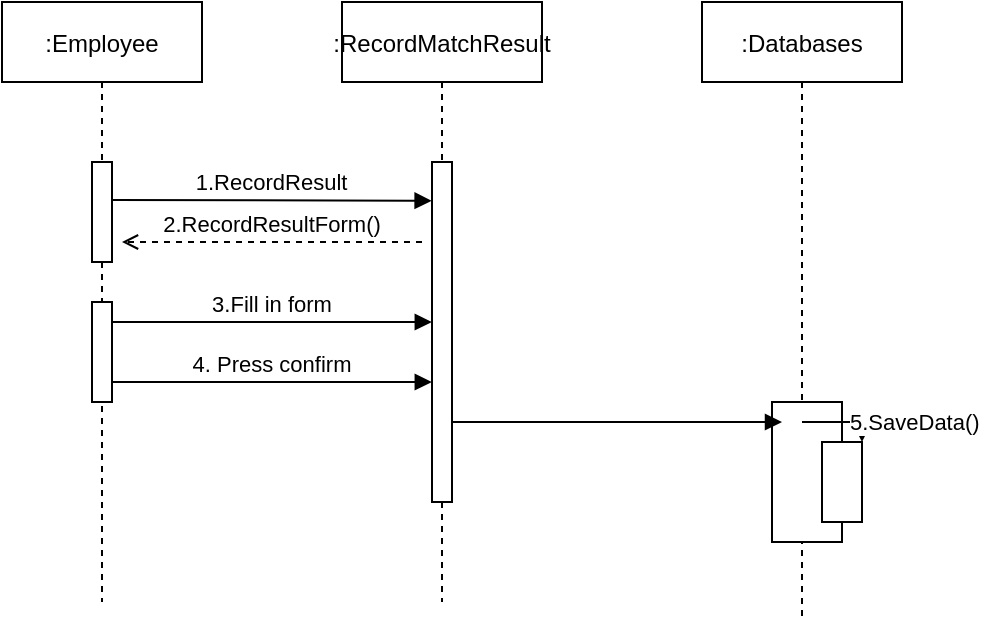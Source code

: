 <mxfile version="15.5.6" type="device"><diagram id="kgpKYQtTHZ0yAKxKKP6v" name="Page-1"><mxGraphModel dx="1038" dy="579" grid="1" gridSize="10" guides="1" tooltips="1" connect="1" arrows="1" fold="1" page="1" pageScale="1" pageWidth="850" pageHeight="1100" math="0" shadow="0"><root><mxCell id="0"/><mxCell id="1" parent="0"/><mxCell id="3nuBFxr9cyL0pnOWT2aG-1" value=":Employee" style="shape=umlLifeline;perimeter=lifelinePerimeter;container=1;collapsible=0;recursiveResize=0;rounded=0;shadow=0;strokeWidth=1;" parent="1" vertex="1"><mxGeometry x="120" y="80" width="100" height="300" as="geometry"/></mxCell><mxCell id="3nuBFxr9cyL0pnOWT2aG-2" value="" style="points=[];perimeter=orthogonalPerimeter;rounded=0;shadow=0;strokeWidth=1;" parent="3nuBFxr9cyL0pnOWT2aG-1" vertex="1"><mxGeometry x="45" y="80" width="10" height="50" as="geometry"/></mxCell><mxCell id="-HX3DmzL5B57GcjSRY9X-5" value="2.RecordResultForm()" style="verticalAlign=bottom;endArrow=open;shadow=0;strokeWidth=1;dashed=1;endFill=0;" edge="1" parent="3nuBFxr9cyL0pnOWT2aG-1"><mxGeometry relative="1" as="geometry"><mxPoint x="210" y="120" as="sourcePoint"/><mxPoint x="60" y="120" as="targetPoint"/><mxPoint as="offset"/></mxGeometry></mxCell><mxCell id="-HX3DmzL5B57GcjSRY9X-7" value="" style="points=[];perimeter=orthogonalPerimeter;rounded=0;shadow=0;strokeWidth=1;" vertex="1" parent="3nuBFxr9cyL0pnOWT2aG-1"><mxGeometry x="45" y="150" width="10" height="50" as="geometry"/></mxCell><mxCell id="-HX3DmzL5B57GcjSRY9X-8" value="3.Fill in form" style="verticalAlign=bottom;endArrow=block;shadow=0;strokeWidth=1;exitX=1.46;exitY=0.412;exitDx=0;exitDy=0;exitPerimeter=0;" edge="1" parent="3nuBFxr9cyL0pnOWT2aG-1"><mxGeometry relative="1" as="geometry"><mxPoint x="55.0" y="160.0" as="sourcePoint"/><mxPoint x="214.9" y="160.0" as="targetPoint"/><mxPoint as="offset"/></mxGeometry></mxCell><mxCell id="-HX3DmzL5B57GcjSRY9X-9" value="4. Press confirm" style="verticalAlign=bottom;endArrow=block;shadow=0;strokeWidth=1;exitX=1.46;exitY=0.412;exitDx=0;exitDy=0;exitPerimeter=0;" edge="1" parent="3nuBFxr9cyL0pnOWT2aG-1"><mxGeometry relative="1" as="geometry"><mxPoint x="55.0" y="190" as="sourcePoint"/><mxPoint x="214.9" y="190" as="targetPoint"/><mxPoint as="offset"/></mxGeometry></mxCell><mxCell id="3nuBFxr9cyL0pnOWT2aG-5" value=":Databases" style="shape=umlLifeline;perimeter=lifelinePerimeter;container=1;collapsible=0;recursiveResize=0;rounded=0;shadow=0;strokeWidth=1;" parent="1" vertex="1"><mxGeometry x="470" y="80" width="100" height="310" as="geometry"/></mxCell><mxCell id="3nuBFxr9cyL0pnOWT2aG-6" value="" style="points=[];perimeter=orthogonalPerimeter;rounded=0;shadow=0;strokeWidth=1;" parent="3nuBFxr9cyL0pnOWT2aG-5" vertex="1"><mxGeometry x="35" y="200" width="35" height="70" as="geometry"/></mxCell><mxCell id="-HX3DmzL5B57GcjSRY9X-11" value="" style="html=1;points=[];perimeter=orthogonalPerimeter;" vertex="1" parent="3nuBFxr9cyL0pnOWT2aG-5"><mxGeometry x="60" y="220" width="20" height="40" as="geometry"/></mxCell><mxCell id="-HX3DmzL5B57GcjSRY9X-12" value="5.SaveData()" style="edgeStyle=orthogonalEdgeStyle;html=1;align=left;spacingLeft=2;endArrow=block;rounded=0;entryX=1;entryY=0;" edge="1" target="-HX3DmzL5B57GcjSRY9X-11" parent="3nuBFxr9cyL0pnOWT2aG-5"><mxGeometry relative="1" as="geometry"><mxPoint x="50" y="210" as="sourcePoint"/><Array as="points"><mxPoint x="80" y="210"/></Array></mxGeometry></mxCell><mxCell id="-HX3DmzL5B57GcjSRY9X-1" value=":RecordMatchResult" style="shape=umlLifeline;perimeter=lifelinePerimeter;container=1;collapsible=0;recursiveResize=0;rounded=0;shadow=0;strokeWidth=1;" vertex="1" parent="1"><mxGeometry x="290" y="80" width="100" height="300" as="geometry"/></mxCell><mxCell id="-HX3DmzL5B57GcjSRY9X-2" value="" style="points=[];perimeter=orthogonalPerimeter;rounded=0;shadow=0;strokeWidth=1;" vertex="1" parent="-HX3DmzL5B57GcjSRY9X-1"><mxGeometry x="45" y="80" width="10" height="170" as="geometry"/></mxCell><mxCell id="-HX3DmzL5B57GcjSRY9X-3" value="1.RecordResult" style="verticalAlign=bottom;endArrow=block;shadow=0;strokeWidth=1;exitX=0.98;exitY=0.38;exitDx=0;exitDy=0;exitPerimeter=0;entryX=-0.02;entryY=0.114;entryDx=0;entryDy=0;entryPerimeter=0;" edge="1" parent="1" source="3nuBFxr9cyL0pnOWT2aG-2" target="-HX3DmzL5B57GcjSRY9X-2"><mxGeometry x="0.003" relative="1" as="geometry"><mxPoint x="180" y="181" as="sourcePoint"/><mxPoint x="330" y="181" as="targetPoint"/><mxPoint as="offset"/></mxGeometry></mxCell><mxCell id="-HX3DmzL5B57GcjSRY9X-10" value="" style="verticalAlign=bottom;endArrow=block;shadow=0;strokeWidth=1;exitX=1.46;exitY=0.412;exitDx=0;exitDy=0;exitPerimeter=0;" edge="1" parent="1"><mxGeometry relative="1" as="geometry"><mxPoint x="345" y="290" as="sourcePoint"/><mxPoint x="510" y="290" as="targetPoint"/><mxPoint as="offset"/></mxGeometry></mxCell></root></mxGraphModel></diagram></mxfile>